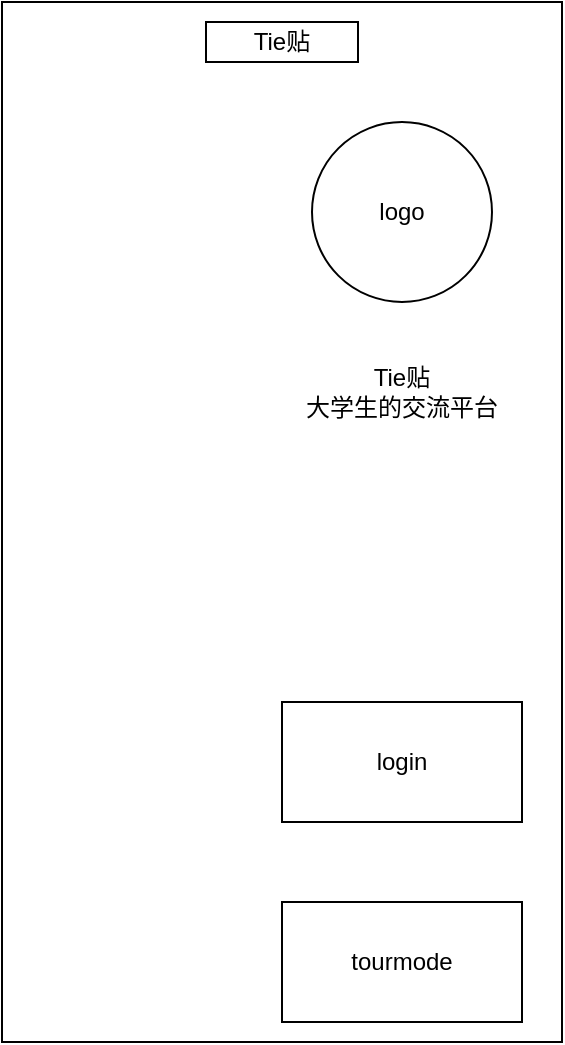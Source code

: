 <mxfile version="20.8.16" type="device" pages="8"><diagram name="frontpage" id="03018318-947c-dd8e-b7a3-06fadd420f32"><mxGraphModel dx="1306" dy="809" grid="1" gridSize="10" guides="1" tooltips="1" connect="1" arrows="1" fold="1" page="1" pageScale="1" pageWidth="1100" pageHeight="850" background="#ffffff" math="0" shadow="0"><root><mxCell id="0"/><mxCell id="1" parent="0"/><mxCell id="Fec5jtK180yCKp4PMNhq-3" value="" style="rounded=0;whiteSpace=wrap;html=1;" vertex="1" parent="1"><mxGeometry x="210" y="210" width="280" height="520" as="geometry"/></mxCell><mxCell id="Fec5jtK180yCKp4PMNhq-4" value="login" style="rounded=0;whiteSpace=wrap;html=1;" vertex="1" parent="1"><mxGeometry x="350" y="560" width="120" height="60" as="geometry"/></mxCell><mxCell id="Fec5jtK180yCKp4PMNhq-5" value="tourmode" style="rounded=0;whiteSpace=wrap;html=1;" vertex="1" parent="1"><mxGeometry x="350" y="660" width="120" height="60" as="geometry"/></mxCell><mxCell id="Fec5jtK180yCKp4PMNhq-6" value="logo" style="ellipse;whiteSpace=wrap;html=1;aspect=fixed;" vertex="1" parent="1"><mxGeometry x="365" y="270" width="90" height="90" as="geometry"/></mxCell><mxCell id="Fec5jtK180yCKp4PMNhq-7" value="Tie贴&lt;br&gt;大学生的交流平台" style="text;html=1;strokeColor=none;fillColor=none;align=center;verticalAlign=middle;whiteSpace=wrap;rounded=0;" vertex="1" parent="1"><mxGeometry x="350" y="390" width="120" height="30" as="geometry"/></mxCell><mxCell id="07I9K0FE3FSOYQsb4I6L-1" value="Tie贴" style="rounded=0;whiteSpace=wrap;html=1;" vertex="1" parent="1"><mxGeometry x="312" y="220" width="76" height="20" as="geometry"/></mxCell></root></mxGraphModel></diagram><diagram id="Ck95I9Hw9VxdFHplZ4lW" name="index"><mxGraphModel dx="1306" dy="809" grid="1" gridSize="10" guides="1" tooltips="1" connect="1" arrows="1" fold="1" page="1" pageScale="1" pageWidth="827" pageHeight="1169" math="0" shadow="0"><root><mxCell id="0"/><mxCell id="1" parent="0"/><mxCell id="U8atLPwV74V44_r6Qiif-1" value="" style="rounded=0;whiteSpace=wrap;html=1;" vertex="1" parent="1"><mxGeometry x="210" y="150" width="280" height="520" as="geometry"/></mxCell><mxCell id="U8atLPwV74V44_r6Qiif-2" value="avatar" style="rounded=0;whiteSpace=wrap;html=1;" vertex="1" parent="1"><mxGeometry x="330" y="200" width="56" height="50" as="geometry"/></mxCell><mxCell id="U8atLPwV74V44_r6Qiif-4" value="" style="rounded=0;whiteSpace=wrap;html=1;" vertex="1" parent="1"><mxGeometry x="225" y="270" width="250" height="50" as="geometry"/></mxCell><mxCell id="U8atLPwV74V44_r6Qiif-3" value="nickname：" style="text;html=1;strokeColor=none;fillColor=none;align=center;verticalAlign=middle;whiteSpace=wrap;rounded=0;" vertex="1" parent="1"><mxGeometry x="230" y="280" width="60" height="30" as="geometry"/></mxCell><mxCell id="U8atLPwV74V44_r6Qiif-5" value="input your nickname..." style="rounded=0;whiteSpace=wrap;html=1;" vertex="1" parent="1"><mxGeometry x="298" y="280" width="152" height="30" as="geometry"/></mxCell><mxCell id="BhhdBhAdkZYoi_wVhqBk-1" value="login" style="rounded=0;whiteSpace=wrap;html=1;" vertex="1" parent="1"><mxGeometry x="294" y="500" width="120" height="60" as="geometry"/></mxCell><mxCell id="-MaFEUrQbirA9aouCQEY-1" value="Tie贴" style="rounded=0;whiteSpace=wrap;html=1;" vertex="1" parent="1"><mxGeometry x="320" y="160" width="76" height="20" as="geometry"/></mxCell></root></mxGraphModel></diagram><diagram id="TXf3Urb8VIjmZzmf_03V" name="main"><mxGraphModel dx="1306" dy="809" grid="1" gridSize="10" guides="1" tooltips="1" connect="1" arrows="1" fold="1" page="1" pageScale="1" pageWidth="827" pageHeight="1169" math="0" shadow="0"><root><mxCell id="0"/><mxCell id="1" parent="0"/><mxCell id="C3f6mkqlEkLaBP0aJebE-1" value="" style="rounded=0;whiteSpace=wrap;html=1;" vertex="1" parent="1"><mxGeometry x="190" y="100" width="340" height="650" as="geometry"/></mxCell><mxCell id="C3f6mkqlEkLaBP0aJebE-2" value="swiper" style="rounded=0;whiteSpace=wrap;html=1;" vertex="1" parent="1"><mxGeometry x="200" y="140" width="320" height="220" as="geometry"/></mxCell><mxCell id="C3f6mkqlEkLaBP0aJebE-3" value="notice" style="rounded=0;whiteSpace=wrap;html=1;" vertex="1" parent="1"><mxGeometry x="200" y="370" width="320" height="40" as="geometry"/></mxCell><mxCell id="C3f6mkqlEkLaBP0aJebE-4" value="" style="rounded=0;whiteSpace=wrap;html=1;" vertex="1" parent="1"><mxGeometry x="200" y="420" width="320" height="50" as="geometry"/></mxCell><mxCell id="C3f6mkqlEkLaBP0aJebE-5" value="latest" style="rounded=0;whiteSpace=wrap;html=1;" vertex="1" parent="1"><mxGeometry x="210" y="430" width="130" height="30" as="geometry"/></mxCell><mxCell id="C3f6mkqlEkLaBP0aJebE-6" value="most liked" style="rounded=0;whiteSpace=wrap;html=1;" vertex="1" parent="1"><mxGeometry x="370" y="430" width="130" height="30" as="geometry"/></mxCell><mxCell id="C3f6mkqlEkLaBP0aJebE-7" value="" style="rounded=0;whiteSpace=wrap;html=1;" vertex="1" parent="1"><mxGeometry x="190" y="690" width="340" height="60" as="geometry"/></mxCell><mxCell id="C3f6mkqlEkLaBP0aJebE-8" value="main" style="rounded=0;whiteSpace=wrap;html=1;" vertex="1" parent="1"><mxGeometry x="200" y="700" width="60" height="40" as="geometry"/></mxCell><mxCell id="C3f6mkqlEkLaBP0aJebE-9" value="wall" style="rounded=0;whiteSpace=wrap;html=1;" vertex="1" parent="1"><mxGeometry x="290" y="700" width="60" height="40" as="geometry"/></mxCell><mxCell id="C3f6mkqlEkLaBP0aJebE-10" value="message" style="rounded=0;whiteSpace=wrap;html=1;" vertex="1" parent="1"><mxGeometry x="370" y="700" width="60" height="40" as="geometry"/></mxCell><mxCell id="C3f6mkqlEkLaBP0aJebE-12" value="mine" style="rounded=0;whiteSpace=wrap;html=1;" vertex="1" parent="1"><mxGeometry x="450" y="700" width="60" height="40" as="geometry"/></mxCell><mxCell id="C3f6mkqlEkLaBP0aJebE-13" value="" style="rounded=0;whiteSpace=wrap;html=1;" vertex="1" parent="1"><mxGeometry x="200" y="480" width="320" height="200" as="geometry"/></mxCell><mxCell id="C3f6mkqlEkLaBP0aJebE-14" value="post[0]" style="rounded=0;whiteSpace=wrap;html=1;" vertex="1" parent="1"><mxGeometry x="200" y="480" width="320" height="60" as="geometry"/></mxCell><mxCell id="C3f6mkqlEkLaBP0aJebE-15" value="post[1]" style="rounded=0;whiteSpace=wrap;html=1;" vertex="1" parent="1"><mxGeometry x="200" y="540" width="320" height="60" as="geometry"/></mxCell><mxCell id="C3f6mkqlEkLaBP0aJebE-16" value="post[2]" style="rounded=0;whiteSpace=wrap;html=1;" vertex="1" parent="1"><mxGeometry x="200" y="600" width="320" height="60" as="geometry"/></mxCell><mxCell id="C3f6mkqlEkLaBP0aJebE-17" value="post[3]" style="rounded=0;whiteSpace=wrap;html=1;" vertex="1" parent="1"><mxGeometry x="200" y="660" width="320" height="20" as="geometry"/></mxCell><mxCell id="C3f6mkqlEkLaBP0aJebE-18" value="Tie贴" style="rounded=0;whiteSpace=wrap;html=1;" vertex="1" parent="1"><mxGeometry x="322" y="110" width="76" height="20" as="geometry"/></mxCell><mxCell id="C3f6mkqlEkLaBP0aJebE-19" value="postpost" style="ellipse;whiteSpace=wrap;html=1;aspect=fixed;" vertex="1" parent="1"><mxGeometry x="430" y="570" width="80" height="80" as="geometry"/></mxCell></root></mxGraphModel></diagram><diagram id="62_W3riZUfxKV5c6a-C_" name="wall"><mxGraphModel dx="1306" dy="809" grid="1" gridSize="10" guides="1" tooltips="1" connect="1" arrows="1" fold="1" page="1" pageScale="1" pageWidth="827" pageHeight="1169" math="0" shadow="0"><root><mxCell id="0"/><mxCell id="1" parent="0"/><mxCell id="J6cH_D4If7bxww8ocM0f-1" value="" style="rounded=0;whiteSpace=wrap;html=1;" vertex="1" parent="1"><mxGeometry x="190" y="100" width="340" height="650" as="geometry"/></mxCell><mxCell id="J6cH_D4If7bxww8ocM0f-2" value="" style="rounded=0;whiteSpace=wrap;html=1;" vertex="1" parent="1"><mxGeometry x="200" y="180" width="320" height="180" as="geometry"/></mxCell><mxCell id="J6cH_D4If7bxww8ocM0f-7" value="" style="rounded=0;whiteSpace=wrap;html=1;" vertex="1" parent="1"><mxGeometry x="190" y="690" width="340" height="60" as="geometry"/></mxCell><mxCell id="J6cH_D4If7bxww8ocM0f-8" value="main" style="rounded=0;whiteSpace=wrap;html=1;" vertex="1" parent="1"><mxGeometry x="200" y="700" width="60" height="40" as="geometry"/></mxCell><mxCell id="J6cH_D4If7bxww8ocM0f-9" value="wall" style="rounded=0;whiteSpace=wrap;html=1;" vertex="1" parent="1"><mxGeometry x="290" y="700" width="60" height="40" as="geometry"/></mxCell><mxCell id="J6cH_D4If7bxww8ocM0f-10" value="message" style="rounded=0;whiteSpace=wrap;html=1;" vertex="1" parent="1"><mxGeometry x="370" y="700" width="60" height="40" as="geometry"/></mxCell><mxCell id="J6cH_D4If7bxww8ocM0f-11" value="mine" style="rounded=0;whiteSpace=wrap;html=1;" vertex="1" parent="1"><mxGeometry x="450" y="700" width="60" height="40" as="geometry"/></mxCell><mxCell id="J6cH_D4If7bxww8ocM0f-12" value="" style="rounded=0;whiteSpace=wrap;html=1;" vertex="1" parent="1"><mxGeometry x="200" y="370" width="320" height="300" as="geometry"/></mxCell><mxCell id="J6cH_D4If7bxww8ocM0f-13" value="post[0]" style="rounded=0;whiteSpace=wrap;html=1;" vertex="1" parent="1"><mxGeometry x="200" y="370" width="320" height="60" as="geometry"/></mxCell><mxCell id="J6cH_D4If7bxww8ocM0f-14" value="post[1]" style="rounded=0;whiteSpace=wrap;html=1;" vertex="1" parent="1"><mxGeometry x="200" y="430" width="320" height="60" as="geometry"/></mxCell><mxCell id="J6cH_D4If7bxww8ocM0f-15" value="post[2]" style="rounded=0;whiteSpace=wrap;html=1;" vertex="1" parent="1"><mxGeometry x="200" y="490" width="320" height="60" as="geometry"/></mxCell><mxCell id="J6cH_D4If7bxww8ocM0f-17" value="Tie贴" style="rounded=0;whiteSpace=wrap;html=1;" vertex="1" parent="1"><mxGeometry x="322" y="110" width="76" height="20" as="geometry"/></mxCell><mxCell id="jOnQW-eUxIQGcwZUEFTj-1" value="search" style="rounded=0;whiteSpace=wrap;html=1;" vertex="1" parent="1"><mxGeometry x="202" y="140" width="318" height="30" as="geometry"/></mxCell><mxCell id="jOnQW-eUxIQGcwZUEFTj-2" value="notice" style="rounded=0;whiteSpace=wrap;html=1;" vertex="1" parent="1"><mxGeometry x="210" y="190" width="65" height="60" as="geometry"/></mxCell><mxCell id="jOnQW-eUxIQGcwZUEFTj-3" value="confession" style="rounded=0;whiteSpace=wrap;html=1;" vertex="1" parent="1"><mxGeometry x="290" y="190" width="65" height="60" as="geometry"/></mxCell><mxCell id="jOnQW-eUxIQGcwZUEFTj-4" value="trade" style="rounded=0;whiteSpace=wrap;html=1;" vertex="1" parent="1"><mxGeometry x="370" y="190" width="65" height="60" as="geometry"/></mxCell><mxCell id="jOnQW-eUxIQGcwZUEFTj-5" value="lost-found" style="rounded=0;whiteSpace=wrap;html=1;" vertex="1" parent="1"><mxGeometry x="445" y="190" width="65" height="60" as="geometry"/></mxCell><mxCell id="jOnQW-eUxIQGcwZUEFTj-6" value="data-share" style="rounded=0;whiteSpace=wrap;html=1;" vertex="1" parent="1"><mxGeometry x="210" y="280" width="65" height="60" as="geometry"/></mxCell><mxCell id="jOnQW-eUxIQGcwZUEFTj-7" value="team" style="rounded=0;whiteSpace=wrap;html=1;" vertex="1" parent="1"><mxGeometry x="290" y="280" width="65" height="60" as="geometry"/></mxCell><mxCell id="jOnQW-eUxIQGcwZUEFTj-8" value="complain" style="rounded=0;whiteSpace=wrap;html=1;" vertex="1" parent="1"><mxGeometry x="370" y="280" width="65" height="60" as="geometry"/></mxCell><mxCell id="jOnQW-eUxIQGcwZUEFTj-9" value="other" style="rounded=0;whiteSpace=wrap;html=1;" vertex="1" parent="1"><mxGeometry x="445" y="280" width="65" height="60" as="geometry"/></mxCell><mxCell id="jOnQW-eUxIQGcwZUEFTj-10" value="post[3]" style="rounded=0;whiteSpace=wrap;html=1;" vertex="1" parent="1"><mxGeometry x="200" y="550" width="320" height="60" as="geometry"/></mxCell><mxCell id="jOnQW-eUxIQGcwZUEFTj-11" value="post[4]" style="rounded=0;whiteSpace=wrap;html=1;" vertex="1" parent="1"><mxGeometry x="200" y="610" width="320" height="60" as="geometry"/></mxCell><mxCell id="J6cH_D4If7bxww8ocM0f-18" value="postpost" style="ellipse;whiteSpace=wrap;html=1;aspect=fixed;" vertex="1" parent="1"><mxGeometry x="420" y="580" width="80" height="80" as="geometry"/></mxCell></root></mxGraphModel></diagram><diagram id="JjD_x3LjAsMo0YxZ4d_v" name="search"><mxGraphModel dx="1306" dy="809" grid="1" gridSize="10" guides="1" tooltips="1" connect="1" arrows="1" fold="1" page="1" pageScale="1" pageWidth="827" pageHeight="1169" math="0" shadow="0"><root><mxCell id="0"/><mxCell id="1" parent="0"/><mxCell id="dlkelOF_nLIqjOFd05VU-1" value="" style="rounded=0;whiteSpace=wrap;html=1;" vertex="1" parent="1"><mxGeometry x="200" y="140" width="290" height="500" as="geometry"/></mxCell><mxCell id="RouSW0bpecZGNJ4RRtc4-1" value="Tie贴" style="rounded=0;whiteSpace=wrap;html=1;" vertex="1" parent="1"><mxGeometry x="307" y="150" width="76" height="20" as="geometry"/></mxCell><mxCell id="RouSW0bpecZGNJ4RRtc4-2" value="input key word......" style="rounded=0;whiteSpace=wrap;html=1;" vertex="1" parent="1"><mxGeometry x="210" y="190" width="210" height="30" as="geometry"/></mxCell><mxCell id="RouSW0bpecZGNJ4RRtc4-3" value="search" style="rounded=0;whiteSpace=wrap;html=1;" vertex="1" parent="1"><mxGeometry x="430" y="190" width="50" height="30" as="geometry"/></mxCell><mxCell id="RouSW0bpecZGNJ4RRtc4-7" value="" style="rounded=0;whiteSpace=wrap;html=1;" vertex="1" parent="1"><mxGeometry x="210" y="230" width="270" height="400" as="geometry"/></mxCell><mxCell id="RouSW0bpecZGNJ4RRtc4-8" value="post[0]" style="rounded=0;whiteSpace=wrap;html=1;" vertex="1" parent="1"><mxGeometry x="210" y="230" width="270" height="50" as="geometry"/></mxCell><mxCell id="RouSW0bpecZGNJ4RRtc4-10" value="post[1]" style="rounded=0;whiteSpace=wrap;html=1;" vertex="1" parent="1"><mxGeometry x="210" y="280" width="270" height="50" as="geometry"/></mxCell><mxCell id="RouSW0bpecZGNJ4RRtc4-11" value="post[2]" style="rounded=0;whiteSpace=wrap;html=1;" vertex="1" parent="1"><mxGeometry x="210" y="330" width="270" height="50" as="geometry"/></mxCell><mxCell id="RouSW0bpecZGNJ4RRtc4-12" value="post[3]" style="rounded=0;whiteSpace=wrap;html=1;" vertex="1" parent="1"><mxGeometry x="210" y="380" width="270" height="50" as="geometry"/></mxCell><mxCell id="RouSW0bpecZGNJ4RRtc4-13" value="post[4]" style="rounded=0;whiteSpace=wrap;html=1;" vertex="1" parent="1"><mxGeometry x="210" y="430" width="270" height="50" as="geometry"/></mxCell></root></mxGraphModel></diagram><diagram id="K6dkKRm18u_CWWQk3UzU" name="message"><mxGraphModel dx="1306" dy="809" grid="1" gridSize="10" guides="1" tooltips="1" connect="1" arrows="1" fold="1" page="1" pageScale="1" pageWidth="827" pageHeight="1169" math="0" shadow="0"><root><mxCell id="0"/><mxCell id="1" parent="0"/><mxCell id="3E1axRvY01PlT96TrOj6-1" value="" style="rounded=0;whiteSpace=wrap;html=1;" vertex="1" parent="1"><mxGeometry x="190" y="100" width="340" height="650" as="geometry"/></mxCell><mxCell id="3E1axRvY01PlT96TrOj6-3" value="" style="rounded=0;whiteSpace=wrap;html=1;" vertex="1" parent="1"><mxGeometry x="190" y="690" width="340" height="60" as="geometry"/></mxCell><mxCell id="3E1axRvY01PlT96TrOj6-4" value="main" style="rounded=0;whiteSpace=wrap;html=1;" vertex="1" parent="1"><mxGeometry x="200" y="700" width="60" height="40" as="geometry"/></mxCell><mxCell id="3E1axRvY01PlT96TrOj6-5" value="wall" style="rounded=0;whiteSpace=wrap;html=1;" vertex="1" parent="1"><mxGeometry x="290" y="700" width="60" height="40" as="geometry"/></mxCell><mxCell id="3E1axRvY01PlT96TrOj6-6" value="message" style="rounded=0;whiteSpace=wrap;html=1;" vertex="1" parent="1"><mxGeometry x="370" y="700" width="60" height="40" as="geometry"/></mxCell><mxCell id="3E1axRvY01PlT96TrOj6-7" value="mine" style="rounded=0;whiteSpace=wrap;html=1;" vertex="1" parent="1"><mxGeometry x="450" y="700" width="60" height="40" as="geometry"/></mxCell><mxCell id="3E1axRvY01PlT96TrOj6-8" value="" style="rounded=0;whiteSpace=wrap;html=1;" vertex="1" parent="1"><mxGeometry x="200" y="210" width="320" height="460" as="geometry"/></mxCell><mxCell id="3E1axRvY01PlT96TrOj6-9" value="post[0]" style="rounded=0;whiteSpace=wrap;html=1;" vertex="1" parent="1"><mxGeometry x="200" y="210" width="320" height="60" as="geometry"/></mxCell><mxCell id="3E1axRvY01PlT96TrOj6-10" value="post[1]" style="rounded=0;whiteSpace=wrap;html=1;" vertex="1" parent="1"><mxGeometry x="200" y="270" width="320" height="60" as="geometry"/></mxCell><mxCell id="3E1axRvY01PlT96TrOj6-11" value="post[2]" style="rounded=0;whiteSpace=wrap;html=1;" vertex="1" parent="1"><mxGeometry x="200" y="330" width="320" height="60" as="geometry"/></mxCell><mxCell id="3E1axRvY01PlT96TrOj6-12" value="Tie贴" style="rounded=0;whiteSpace=wrap;html=1;" vertex="1" parent="1"><mxGeometry x="322" y="110" width="76" height="20" as="geometry"/></mxCell><mxCell id="3E1axRvY01PlT96TrOj6-13" value="" style="rounded=0;whiteSpace=wrap;html=1;" vertex="1" parent="1"><mxGeometry x="202" y="140" width="318" height="50" as="geometry"/></mxCell><mxCell id="3E1axRvY01PlT96TrOj6-22" value="post[3]" style="rounded=0;whiteSpace=wrap;html=1;" vertex="1" parent="1"><mxGeometry x="200" y="390" width="320" height="60" as="geometry"/></mxCell><mxCell id="3E1axRvY01PlT96TrOj6-23" value="post[4]" style="rounded=0;whiteSpace=wrap;html=1;" vertex="1" parent="1"><mxGeometry x="200" y="450" width="320" height="60" as="geometry"/></mxCell><mxCell id="3E1axRvY01PlT96TrOj6-25" value="received like" style="rounded=0;whiteSpace=wrap;html=1;" vertex="1" parent="1"><mxGeometry x="230" y="150" width="80" height="30" as="geometry"/></mxCell><mxCell id="3E1axRvY01PlT96TrOj6-26" value="received comment" style="rounded=0;whiteSpace=wrap;html=1;" vertex="1" parent="1"><mxGeometry x="398" y="150" width="80" height="30" as="geometry"/></mxCell><mxCell id="3E1axRvY01PlT96TrOj6-27" value="post[5]" style="rounded=0;whiteSpace=wrap;html=1;" vertex="1" parent="1"><mxGeometry x="200" y="510" width="320" height="60" as="geometry"/></mxCell><mxCell id="3E1axRvY01PlT96TrOj6-28" value="post[6]" style="rounded=0;whiteSpace=wrap;html=1;" vertex="1" parent="1"><mxGeometry x="200" y="570" width="320" height="60" as="geometry"/></mxCell></root></mxGraphModel></diagram><diagram id="HrdHUyRDvfsB8xWi9xa5" name="mine"><mxGraphModel dx="1306" dy="809" grid="1" gridSize="10" guides="1" tooltips="1" connect="1" arrows="1" fold="1" page="1" pageScale="1" pageWidth="827" pageHeight="1169" math="0" shadow="0"><root><mxCell id="0"/><mxCell id="1" parent="0"/><mxCell id="SbzInQS1TNpBbRl-zPzZ-1" value="" style="rounded=0;whiteSpace=wrap;html=1;" vertex="1" parent="1"><mxGeometry x="190" y="100" width="340" height="650" as="geometry"/></mxCell><mxCell id="SbzInQS1TNpBbRl-zPzZ-2" value="" style="rounded=0;whiteSpace=wrap;html=1;" vertex="1" parent="1"><mxGeometry x="200" y="308.5" width="320" height="233" as="geometry"/></mxCell><mxCell id="SbzInQS1TNpBbRl-zPzZ-3" value="" style="rounded=0;whiteSpace=wrap;html=1;" vertex="1" parent="1"><mxGeometry x="190" y="690" width="340" height="60" as="geometry"/></mxCell><mxCell id="SbzInQS1TNpBbRl-zPzZ-4" value="main" style="rounded=0;whiteSpace=wrap;html=1;" vertex="1" parent="1"><mxGeometry x="200" y="700" width="60" height="40" as="geometry"/></mxCell><mxCell id="SbzInQS1TNpBbRl-zPzZ-5" value="wall" style="rounded=0;whiteSpace=wrap;html=1;" vertex="1" parent="1"><mxGeometry x="290" y="700" width="60" height="40" as="geometry"/></mxCell><mxCell id="SbzInQS1TNpBbRl-zPzZ-6" value="message" style="rounded=0;whiteSpace=wrap;html=1;" vertex="1" parent="1"><mxGeometry x="370" y="700" width="60" height="40" as="geometry"/></mxCell><mxCell id="SbzInQS1TNpBbRl-zPzZ-7" value="mine" style="rounded=0;whiteSpace=wrap;html=1;" vertex="1" parent="1"><mxGeometry x="450" y="700" width="60" height="40" as="geometry"/></mxCell><mxCell id="SbzInQS1TNpBbRl-zPzZ-12" value="Tie贴" style="rounded=0;whiteSpace=wrap;html=1;" vertex="1" parent="1"><mxGeometry x="322" y="110" width="76" height="20" as="geometry"/></mxCell><mxCell id="SbzInQS1TNpBbRl-zPzZ-34" value="avatar" style="ellipse;whiteSpace=wrap;html=1;aspect=fixed;" vertex="1" parent="1"><mxGeometry x="200" y="180" width="80" height="80" as="geometry"/></mxCell><mxCell id="SbzInQS1TNpBbRl-zPzZ-37" value="nickname" style="text;html=1;strokeColor=none;fillColor=none;align=center;verticalAlign=middle;whiteSpace=wrap;rounded=0;" vertex="1" parent="1"><mxGeometry x="290" y="205" width="60" height="30" as="geometry"/></mxCell><mxCell id="SbzInQS1TNpBbRl-zPzZ-39" value="anonymous" style="ellipse;whiteSpace=wrap;html=1;aspect=fixed;" vertex="1" parent="1"><mxGeometry x="430" y="155" width="65" height="65" as="geometry"/></mxCell><mxCell id="SbzInQS1TNpBbRl-zPzZ-40" value="my-post" style="rounded=0;whiteSpace=wrap;html=1;" vertex="1" parent="1"><mxGeometry x="210" y="320" width="80" height="80" as="geometry"/></mxCell><mxCell id="SbzInQS1TNpBbRl-zPzZ-43" value="contact" style="rounded=0;whiteSpace=wrap;html=1;" vertex="1" parent="1"><mxGeometry x="318" y="320" width="80" height="80" as="geometry"/></mxCell><mxCell id="SbzInQS1TNpBbRl-zPzZ-44" value="school" style="rounded=0;whiteSpace=wrap;html=1;" vertex="1" parent="1"><mxGeometry x="422.5" y="320" width="80" height="80" as="geometry"/></mxCell><mxCell id="SbzInQS1TNpBbRl-zPzZ-45" value="collection" style="rounded=0;whiteSpace=wrap;html=1;" vertex="1" parent="1"><mxGeometry x="210" y="440" width="80" height="80" as="geometry"/></mxCell><mxCell id="SbzInQS1TNpBbRl-zPzZ-46" value="administration" style="rounded=0;whiteSpace=wrap;html=1;" vertex="1" parent="1"><mxGeometry x="318" y="440" width="80" height="80" as="geometry"/></mxCell><mxCell id="SbzInQS1TNpBbRl-zPzZ-47" value="subscription" style="rounded=0;whiteSpace=wrap;html=1;" vertex="1" parent="1"><mxGeometry x="422.5" y="440" width="80" height="80" as="geometry"/></mxCell><mxCell id="SbzInQS1TNpBbRl-zPzZ-48" value="school auth" style="rounded=0;whiteSpace=wrap;html=1;" vertex="1" parent="1"><mxGeometry x="200" y="560" width="320" height="30" as="geometry"/></mxCell></root></mxGraphModel></diagram><diagram id="QgWmnpysTdo-Zl5FHfbC" name="mine2"><mxGraphModel dx="1306" dy="809" grid="1" gridSize="10" guides="1" tooltips="1" connect="1" arrows="1" fold="1" page="1" pageScale="1" pageWidth="827" pageHeight="1169" math="0" shadow="0"><root><mxCell id="0"/><mxCell id="1" parent="0"/><mxCell id="PbueJLHpy8PA-1Dh4aSk-1" value="" style="rounded=0;whiteSpace=wrap;html=1;" vertex="1" parent="1"><mxGeometry x="190" y="100" width="340" height="650" as="geometry"/></mxCell><mxCell id="PbueJLHpy8PA-1Dh4aSk-2" value="" style="rounded=0;whiteSpace=wrap;html=1;" vertex="1" parent="1"><mxGeometry x="200" y="308.5" width="320" height="233" as="geometry"/></mxCell><mxCell id="PbueJLHpy8PA-1Dh4aSk-3" value="" style="rounded=0;whiteSpace=wrap;html=1;" vertex="1" parent="1"><mxGeometry x="190" y="690" width="340" height="60" as="geometry"/></mxCell><mxCell id="PbueJLHpy8PA-1Dh4aSk-4" value="main" style="rounded=0;whiteSpace=wrap;html=1;" vertex="1" parent="1"><mxGeometry x="200" y="700" width="60" height="40" as="geometry"/></mxCell><mxCell id="PbueJLHpy8PA-1Dh4aSk-5" value="wall" style="rounded=0;whiteSpace=wrap;html=1;" vertex="1" parent="1"><mxGeometry x="290" y="700" width="60" height="40" as="geometry"/></mxCell><mxCell id="PbueJLHpy8PA-1Dh4aSk-6" value="message" style="rounded=0;whiteSpace=wrap;html=1;" vertex="1" parent="1"><mxGeometry x="370" y="700" width="60" height="40" as="geometry"/></mxCell><mxCell id="PbueJLHpy8PA-1Dh4aSk-7" value="mine" style="rounded=0;whiteSpace=wrap;html=1;" vertex="1" parent="1"><mxGeometry x="450" y="700" width="60" height="40" as="geometry"/></mxCell><mxCell id="PbueJLHpy8PA-1Dh4aSk-8" value="Tie贴" style="rounded=0;whiteSpace=wrap;html=1;" vertex="1" parent="1"><mxGeometry x="322" y="110" width="76" height="20" as="geometry"/></mxCell><mxCell id="PbueJLHpy8PA-1Dh4aSk-9" value="avatar" style="ellipse;whiteSpace=wrap;html=1;aspect=fixed;" vertex="1" parent="1"><mxGeometry x="200" y="180" width="80" height="80" as="geometry"/></mxCell><mxCell id="PbueJLHpy8PA-1Dh4aSk-10" value="nickname" style="text;html=1;strokeColor=none;fillColor=none;align=center;verticalAlign=middle;whiteSpace=wrap;rounded=0;" vertex="1" parent="1"><mxGeometry x="290" y="205" width="60" height="30" as="geometry"/></mxCell><mxCell id="PbueJLHpy8PA-1Dh4aSk-11" value="login" style="ellipse;whiteSpace=wrap;html=1;aspect=fixed;" vertex="1" parent="1"><mxGeometry x="430" y="170" width="42.5" height="42.5" as="geometry"/></mxCell><mxCell id="PbueJLHpy8PA-1Dh4aSk-12" value="my-post" style="rounded=0;whiteSpace=wrap;html=1;" vertex="1" parent="1"><mxGeometry x="210" y="320" width="80" height="80" as="geometry"/></mxCell><mxCell id="PbueJLHpy8PA-1Dh4aSk-13" value="contact" style="rounded=0;whiteSpace=wrap;html=1;" vertex="1" parent="1"><mxGeometry x="318" y="320" width="80" height="80" as="geometry"/></mxCell><mxCell id="PbueJLHpy8PA-1Dh4aSk-14" value="school" style="rounded=0;whiteSpace=wrap;html=1;" vertex="1" parent="1"><mxGeometry x="422.5" y="320" width="80" height="80" as="geometry"/></mxCell><mxCell id="PbueJLHpy8PA-1Dh4aSk-15" value="collection" style="rounded=0;whiteSpace=wrap;html=1;" vertex="1" parent="1"><mxGeometry x="210" y="440" width="80" height="80" as="geometry"/></mxCell><mxCell id="PbueJLHpy8PA-1Dh4aSk-16" value="administration" style="rounded=0;whiteSpace=wrap;html=1;" vertex="1" parent="1"><mxGeometry x="318" y="440" width="80" height="80" as="geometry"/></mxCell><mxCell id="PbueJLHpy8PA-1Dh4aSk-17" value="subscription" style="rounded=0;whiteSpace=wrap;html=1;" vertex="1" parent="1"><mxGeometry x="422.5" y="440" width="80" height="80" as="geometry"/></mxCell><mxCell id="PbueJLHpy8PA-1Dh4aSk-18" value="school auth" style="rounded=0;whiteSpace=wrap;html=1;" vertex="1" parent="1"><mxGeometry x="200" y="560" width="320" height="30" as="geometry"/></mxCell></root></mxGraphModel></diagram></mxfile>